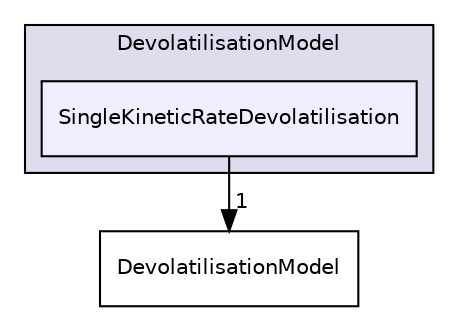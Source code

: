 digraph "src/lagrangian/intermediate/submodels/ReactingMultiphase/DevolatilisationModel/SingleKineticRateDevolatilisation" {
  bgcolor=transparent;
  compound=true
  node [ fontsize="10", fontname="Helvetica"];
  edge [ labelfontsize="10", labelfontname="Helvetica"];
  subgraph clusterdir_db9260c5dad72bb471696c19b33384c3 {
    graph [ bgcolor="#ddddee", pencolor="black", label="DevolatilisationModel" fontname="Helvetica", fontsize="10", URL="dir_db9260c5dad72bb471696c19b33384c3.html"]
  dir_aa10fa53078535a0e75e484910da09e7 [shape=box, label="SingleKineticRateDevolatilisation", style="filled", fillcolor="#eeeeff", pencolor="black", URL="dir_aa10fa53078535a0e75e484910da09e7.html"];
  }
  dir_ba962fd0f49b48dcd886f8615b357642 [shape=box label="DevolatilisationModel" URL="dir_ba962fd0f49b48dcd886f8615b357642.html"];
  dir_aa10fa53078535a0e75e484910da09e7->dir_ba962fd0f49b48dcd886f8615b357642 [headlabel="1", labeldistance=1.5 headhref="dir_001613_001611.html"];
}
